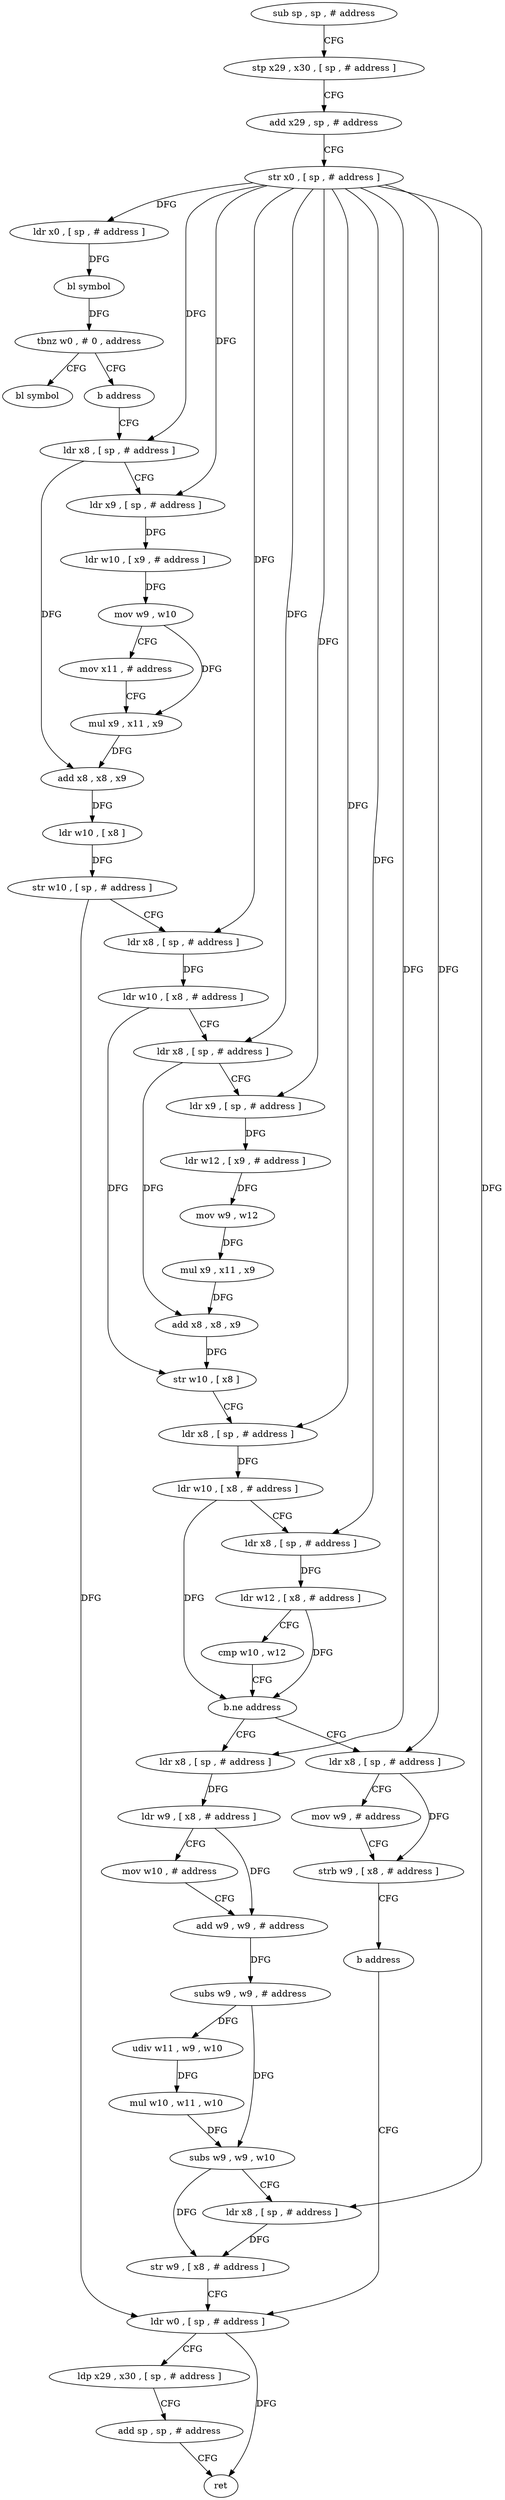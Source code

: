 digraph "func" {
"4238956" [label = "sub sp , sp , # address" ]
"4238960" [label = "stp x29 , x30 , [ sp , # address ]" ]
"4238964" [label = "add x29 , sp , # address" ]
"4238968" [label = "str x0 , [ sp , # address ]" ]
"4238972" [label = "ldr x0 , [ sp , # address ]" ]
"4238976" [label = "bl symbol" ]
"4238980" [label = "tbnz w0 , # 0 , address" ]
"4238988" [label = "bl symbol" ]
"4238984" [label = "b address" ]
"4238992" [label = "ldr x8 , [ sp , # address ]" ]
"4238996" [label = "ldr x9 , [ sp , # address ]" ]
"4239000" [label = "ldr w10 , [ x9 , # address ]" ]
"4239004" [label = "mov w9 , w10" ]
"4239008" [label = "mov x11 , # address" ]
"4239012" [label = "mul x9 , x11 , x9" ]
"4239016" [label = "add x8 , x8 , x9" ]
"4239020" [label = "ldr w10 , [ x8 ]" ]
"4239024" [label = "str w10 , [ sp , # address ]" ]
"4239028" [label = "ldr x8 , [ sp , # address ]" ]
"4239032" [label = "ldr w10 , [ x8 , # address ]" ]
"4239036" [label = "ldr x8 , [ sp , # address ]" ]
"4239040" [label = "ldr x9 , [ sp , # address ]" ]
"4239044" [label = "ldr w12 , [ x9 , # address ]" ]
"4239048" [label = "mov w9 , w12" ]
"4239052" [label = "mul x9 , x11 , x9" ]
"4239056" [label = "add x8 , x8 , x9" ]
"4239060" [label = "str w10 , [ x8 ]" ]
"4239064" [label = "ldr x8 , [ sp , # address ]" ]
"4239068" [label = "ldr w10 , [ x8 , # address ]" ]
"4239072" [label = "ldr x8 , [ sp , # address ]" ]
"4239076" [label = "ldr w12 , [ x8 , # address ]" ]
"4239080" [label = "cmp w10 , w12" ]
"4239084" [label = "b.ne address" ]
"4239104" [label = "ldr x8 , [ sp , # address ]" ]
"4239088" [label = "ldr x8 , [ sp , # address ]" ]
"4239108" [label = "ldr w9 , [ x8 , # address ]" ]
"4239112" [label = "mov w10 , # address" ]
"4239116" [label = "add w9 , w9 , # address" ]
"4239120" [label = "subs w9 , w9 , # address" ]
"4239124" [label = "udiv w11 , w9 , w10" ]
"4239128" [label = "mul w10 , w11 , w10" ]
"4239132" [label = "subs w9 , w9 , w10" ]
"4239136" [label = "ldr x8 , [ sp , # address ]" ]
"4239140" [label = "str w9 , [ x8 , # address ]" ]
"4239144" [label = "ldr w0 , [ sp , # address ]" ]
"4239092" [label = "mov w9 , # address" ]
"4239096" [label = "strb w9 , [ x8 , # address ]" ]
"4239100" [label = "b address" ]
"4239148" [label = "ldp x29 , x30 , [ sp , # address ]" ]
"4239152" [label = "add sp , sp , # address" ]
"4239156" [label = "ret" ]
"4238956" -> "4238960" [ label = "CFG" ]
"4238960" -> "4238964" [ label = "CFG" ]
"4238964" -> "4238968" [ label = "CFG" ]
"4238968" -> "4238972" [ label = "DFG" ]
"4238968" -> "4238992" [ label = "DFG" ]
"4238968" -> "4238996" [ label = "DFG" ]
"4238968" -> "4239028" [ label = "DFG" ]
"4238968" -> "4239036" [ label = "DFG" ]
"4238968" -> "4239040" [ label = "DFG" ]
"4238968" -> "4239064" [ label = "DFG" ]
"4238968" -> "4239072" [ label = "DFG" ]
"4238968" -> "4239104" [ label = "DFG" ]
"4238968" -> "4239136" [ label = "DFG" ]
"4238968" -> "4239088" [ label = "DFG" ]
"4238972" -> "4238976" [ label = "DFG" ]
"4238976" -> "4238980" [ label = "DFG" ]
"4238980" -> "4238988" [ label = "CFG" ]
"4238980" -> "4238984" [ label = "CFG" ]
"4238984" -> "4238992" [ label = "CFG" ]
"4238992" -> "4238996" [ label = "CFG" ]
"4238992" -> "4239016" [ label = "DFG" ]
"4238996" -> "4239000" [ label = "DFG" ]
"4239000" -> "4239004" [ label = "DFG" ]
"4239004" -> "4239008" [ label = "CFG" ]
"4239004" -> "4239012" [ label = "DFG" ]
"4239008" -> "4239012" [ label = "CFG" ]
"4239012" -> "4239016" [ label = "DFG" ]
"4239016" -> "4239020" [ label = "DFG" ]
"4239020" -> "4239024" [ label = "DFG" ]
"4239024" -> "4239028" [ label = "CFG" ]
"4239024" -> "4239144" [ label = "DFG" ]
"4239028" -> "4239032" [ label = "DFG" ]
"4239032" -> "4239036" [ label = "CFG" ]
"4239032" -> "4239060" [ label = "DFG" ]
"4239036" -> "4239040" [ label = "CFG" ]
"4239036" -> "4239056" [ label = "DFG" ]
"4239040" -> "4239044" [ label = "DFG" ]
"4239044" -> "4239048" [ label = "DFG" ]
"4239048" -> "4239052" [ label = "DFG" ]
"4239052" -> "4239056" [ label = "DFG" ]
"4239056" -> "4239060" [ label = "DFG" ]
"4239060" -> "4239064" [ label = "CFG" ]
"4239064" -> "4239068" [ label = "DFG" ]
"4239068" -> "4239072" [ label = "CFG" ]
"4239068" -> "4239084" [ label = "DFG" ]
"4239072" -> "4239076" [ label = "DFG" ]
"4239076" -> "4239080" [ label = "CFG" ]
"4239076" -> "4239084" [ label = "DFG" ]
"4239080" -> "4239084" [ label = "CFG" ]
"4239084" -> "4239104" [ label = "CFG" ]
"4239084" -> "4239088" [ label = "CFG" ]
"4239104" -> "4239108" [ label = "DFG" ]
"4239088" -> "4239092" [ label = "CFG" ]
"4239088" -> "4239096" [ label = "DFG" ]
"4239108" -> "4239112" [ label = "CFG" ]
"4239108" -> "4239116" [ label = "DFG" ]
"4239112" -> "4239116" [ label = "CFG" ]
"4239116" -> "4239120" [ label = "DFG" ]
"4239120" -> "4239124" [ label = "DFG" ]
"4239120" -> "4239132" [ label = "DFG" ]
"4239124" -> "4239128" [ label = "DFG" ]
"4239128" -> "4239132" [ label = "DFG" ]
"4239132" -> "4239136" [ label = "CFG" ]
"4239132" -> "4239140" [ label = "DFG" ]
"4239136" -> "4239140" [ label = "DFG" ]
"4239140" -> "4239144" [ label = "CFG" ]
"4239144" -> "4239148" [ label = "CFG" ]
"4239144" -> "4239156" [ label = "DFG" ]
"4239092" -> "4239096" [ label = "CFG" ]
"4239096" -> "4239100" [ label = "CFG" ]
"4239100" -> "4239144" [ label = "CFG" ]
"4239148" -> "4239152" [ label = "CFG" ]
"4239152" -> "4239156" [ label = "CFG" ]
}
